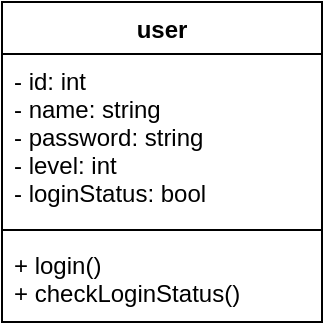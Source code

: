 <mxfile version="12.9.9" type="device"><diagram name="Page-1" id="e7e014a7-5840-1c2e-5031-d8a46d1fe8dd"><mxGraphModel dx="1038" dy="575" grid="1" gridSize="10" guides="1" tooltips="1" connect="1" arrows="1" fold="1" page="1" pageScale="1" pageWidth="1169" pageHeight="826" background="#ffffff" math="0" shadow="0"><root><mxCell id="0"/><mxCell id="1" parent="0"/><mxCell id="wg-FVB6uMMK3Rjm2k5-b-1" value="user" style="swimlane;fontStyle=1;align=center;verticalAlign=top;childLayout=stackLayout;horizontal=1;startSize=26;horizontalStack=0;resizeParent=1;resizeParentMax=0;resizeLast=0;collapsible=1;marginBottom=0;" vertex="1" parent="1"><mxGeometry x="390" y="100" width="160" height="160" as="geometry"/></mxCell><mxCell id="wg-FVB6uMMK3Rjm2k5-b-2" value="- id: int&#xA;- name: string&#xA;- password: string&#xA;- level: int&#xA;- loginStatus: bool&#xA;" style="text;strokeColor=none;fillColor=none;align=left;verticalAlign=top;spacingLeft=4;spacingRight=4;overflow=hidden;rotatable=0;points=[[0,0.5],[1,0.5]];portConstraint=eastwest;" vertex="1" parent="wg-FVB6uMMK3Rjm2k5-b-1"><mxGeometry y="26" width="160" height="84" as="geometry"/></mxCell><mxCell id="wg-FVB6uMMK3Rjm2k5-b-3" value="" style="line;strokeWidth=1;fillColor=none;align=left;verticalAlign=middle;spacingTop=-1;spacingLeft=3;spacingRight=3;rotatable=0;labelPosition=right;points=[];portConstraint=eastwest;" vertex="1" parent="wg-FVB6uMMK3Rjm2k5-b-1"><mxGeometry y="110" width="160" height="8" as="geometry"/></mxCell><mxCell id="wg-FVB6uMMK3Rjm2k5-b-4" value="+ login()&#xA;+ checkLoginStatus()&#xA;" style="text;strokeColor=none;fillColor=none;align=left;verticalAlign=top;spacingLeft=4;spacingRight=4;overflow=hidden;rotatable=0;points=[[0,0.5],[1,0.5]];portConstraint=eastwest;" vertex="1" parent="wg-FVB6uMMK3Rjm2k5-b-1"><mxGeometry y="118" width="160" height="42" as="geometry"/></mxCell></root></mxGraphModel></diagram></mxfile>